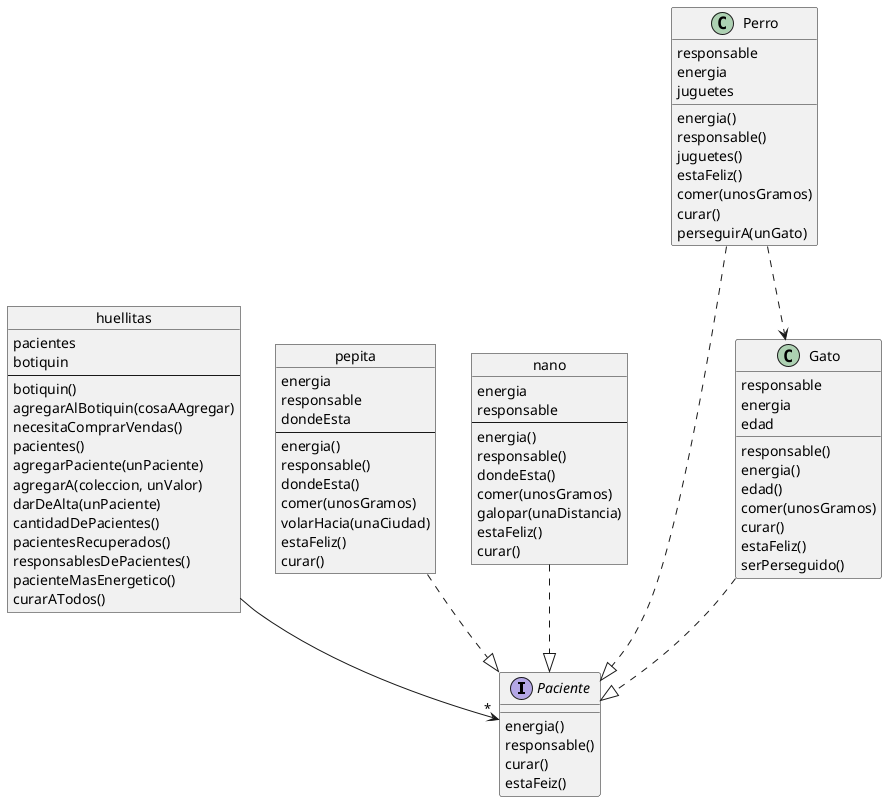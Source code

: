 @startuml diagrama
interface Paciente{
energia()
responsable()
curar()
estaFeiz()
}
object huellitas{
pacientes
botiquin
--
botiquin()
agregarAlBotiquin(cosaAAgregar)
necesitaComprarVendas()
pacientes()
agregarPaciente(unPaciente)
agregarA(coleccion, unValor)
darDeAlta(unPaciente)
cantidadDePacientes()
pacientesRecuperados()
responsablesDePacientes()
pacienteMasEnergetico()
curarATodos()
}

object pepita{
energia
responsable
dondeEsta
--
energia()
responsable()
dondeEsta()
comer(unosGramos)
volarHacia(unaCiudad)
estaFeliz()
curar()
}
object nano{
energia
responsable
--
energia()
responsable()
dondeEsta()
comer(unosGramos)
galopar(unaDistancia)
estaFeliz()
curar()
}
class Perro{
responsable
energia
juguetes
energia()
responsable()
juguetes()
estaFeliz()
comer(unosGramos)
curar()
perseguirA(unGato)
}
class Gato{
responsable
energia
edad
responsable()
energia()
edad()
comer(unosGramos)
curar()
estaFeliz()
serPerseguido()
}
huellitas --> "*" Paciente
Gato ..|> Paciente
Perro ..|> Paciente
pepita ..|> Paciente
nano ..|> Paciente
Perro ..> Gato
@enduml